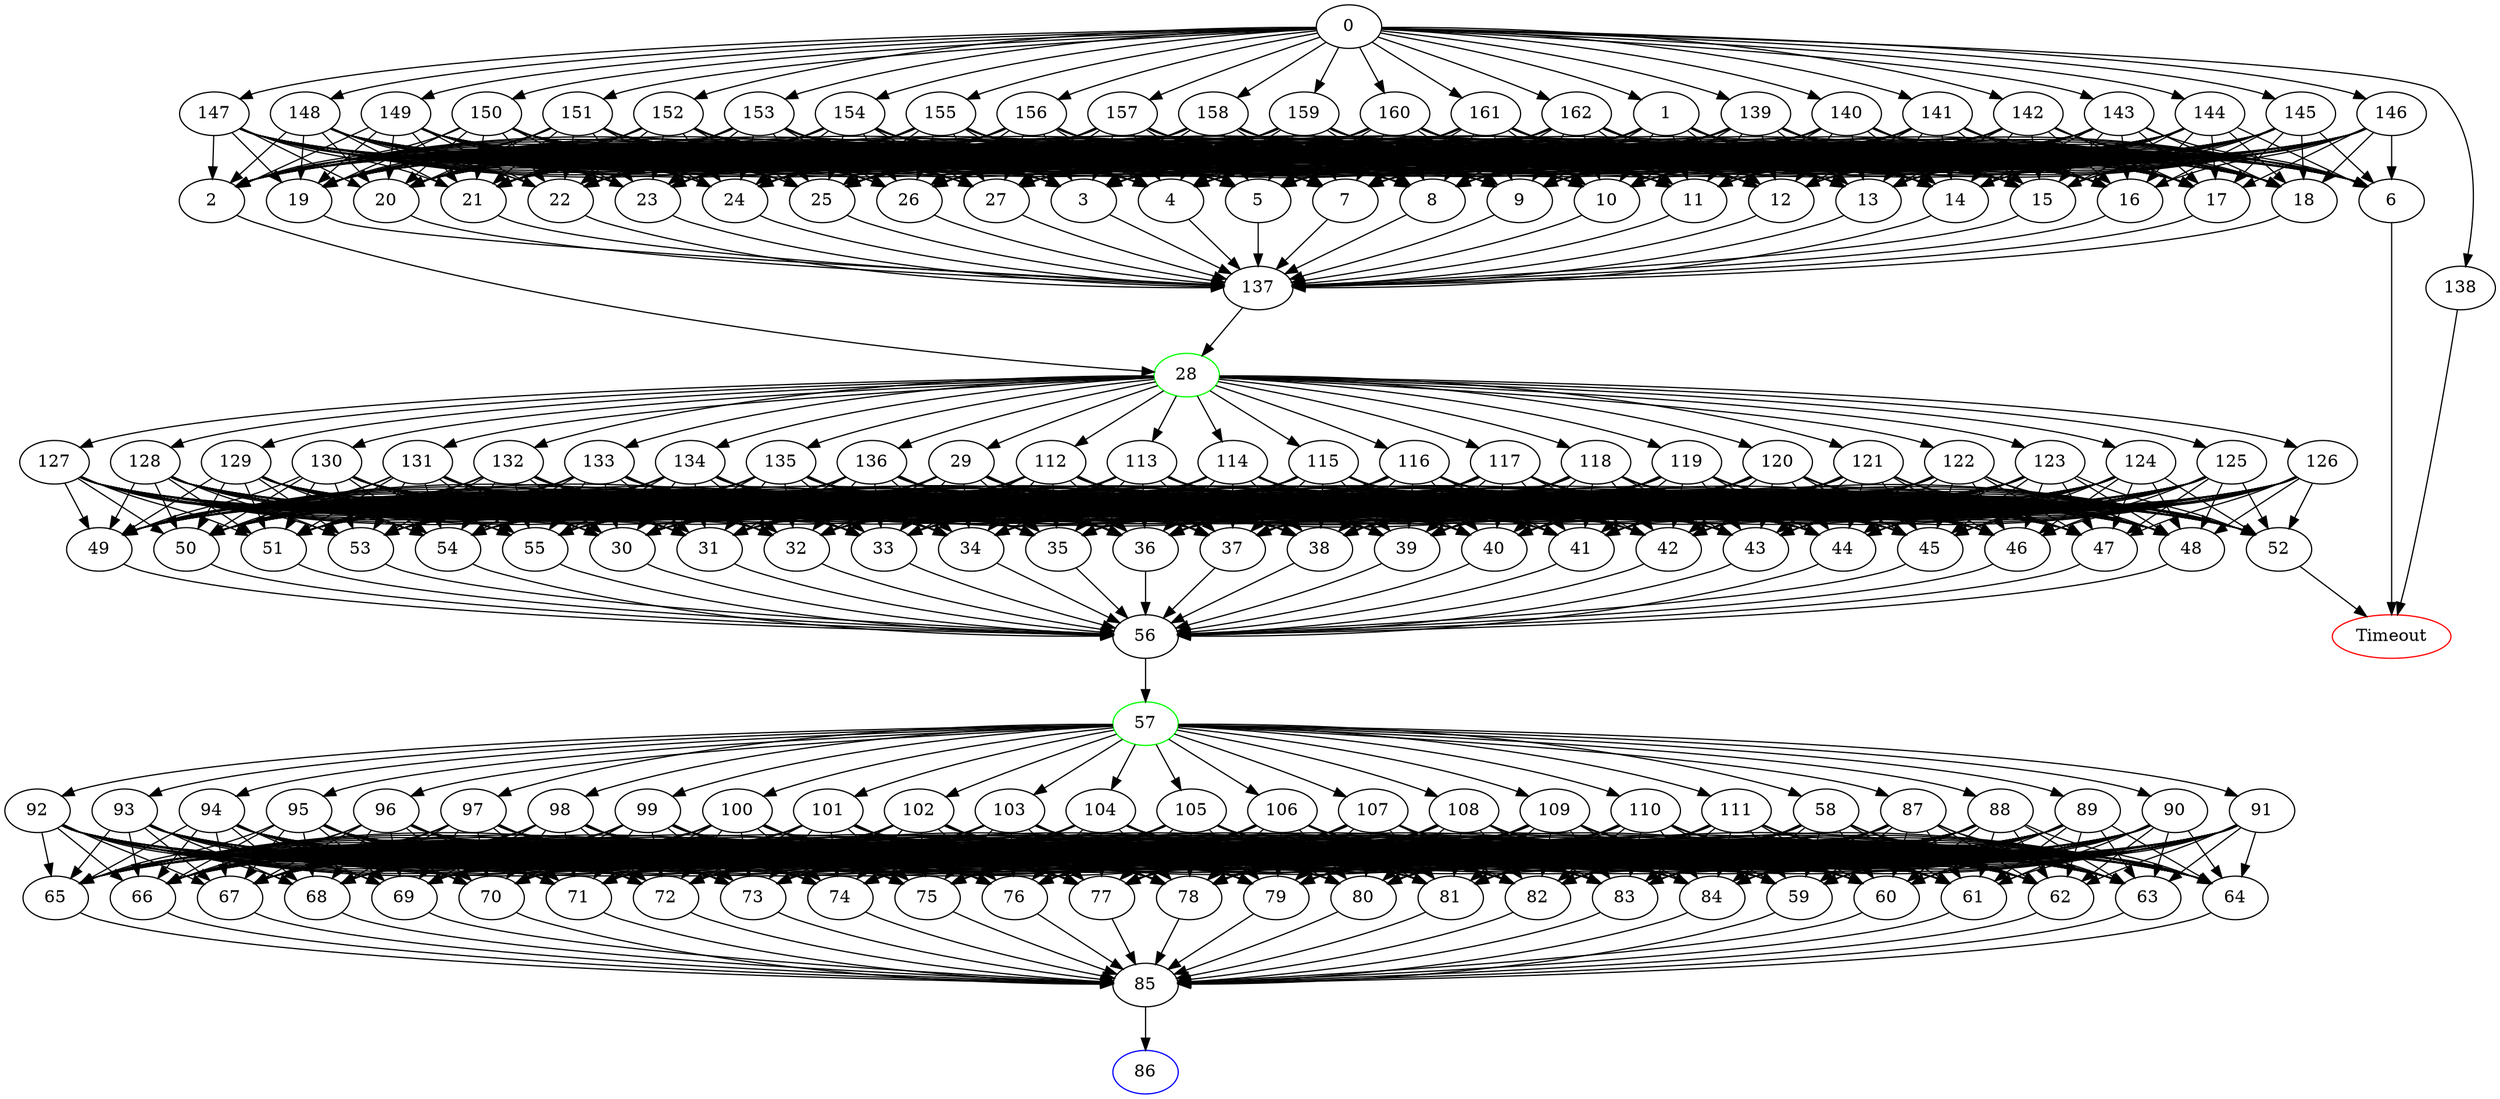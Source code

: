digraph G {
	0 -> 1;
	0 -> 138;
	0 -> 139;
	0 -> 140;
	0 -> 141;
	0 -> 142;
	0 -> 143;
	0 -> 144;
	0 -> 145;
	0 -> 146;
	0 -> 147;
	0 -> 148;
	0 -> 149;
	0 -> 150;
	0 -> 151;
	0 -> 152;
	0 -> 153;
	0 -> 154;
	0 -> 155;
	0 -> 156;
	0 -> 157;
	0 -> 158;
	0 -> 159;
	0 -> 160;
	0 -> 161;
	0 -> 162;
	1 -> 2;
	1 -> 3;
	1 -> 4;
	1 -> 5;
	1 -> 6;
	1 -> 7;
	1 -> 8;
	1 -> 9;
	1 -> 10;
	1 -> 11;
	1 -> 12;
	1 -> 13;
	1 -> 14;
	1 -> 15;
	1 -> 16;
	1 -> 17;
	1 -> 18;
	1 -> 19;
	1 -> 20;
	1 -> 21;
	1 -> 22;
	1 -> 23;
	1 -> 24;
	1 -> 25;
	1 -> 26;
	1 -> 27;
	2 -> "28";
28 [color=green];
	3 -> 137;
	4 -> 137;
	5 -> 137;
	6 -> "Timeout";
Timeout [color=red];
	7 -> 137;
	8 -> 137;
	9 -> 137;
	10 -> 137;
	11 -> 137;
	12 -> 137;
	13 -> 137;
	14 -> 137;
	15 -> 137;
	16 -> 137;
	17 -> 137;
	18 -> 137;
	19 -> 137;
	20 -> 137;
	21 -> 137;
	22 -> 137;
	23 -> 137;
	24 -> 137;
	25 -> 137;
	26 -> 137;
	27 -> 137;
	28 -> 29;
	28 -> 112;
	28 -> 113;
	28 -> 114;
	28 -> 115;
	28 -> 116;
	28 -> 117;
	28 -> 118;
	28 -> 119;
	28 -> 120;
	28 -> 121;
	28 -> 122;
	28 -> 123;
	28 -> 124;
	28 -> 125;
	28 -> 126;
	28 -> 127;
	28 -> 128;
	28 -> 129;
	28 -> 130;
	28 -> 131;
	28 -> 132;
	28 -> 133;
	28 -> 134;
	28 -> 135;
	28 -> 136;
	29 -> 30;
	29 -> 31;
	29 -> 32;
	29 -> 33;
	29 -> 34;
	29 -> 35;
	29 -> 36;
	29 -> 37;
	29 -> 38;
	29 -> 39;
	29 -> 40;
	29 -> 41;
	29 -> 42;
	29 -> 43;
	29 -> 44;
	29 -> 45;
	29 -> 46;
	29 -> 47;
	29 -> 48;
	29 -> 49;
	29 -> 50;
	29 -> 51;
	29 -> 52;
	29 -> 53;
	29 -> 54;
	29 -> 55;
	30 -> 56;
	31 -> 56;
	32 -> 56;
	33 -> 56;
	34 -> 56;
	35 -> 56;
	36 -> 56;
	37 -> 56;
	38 -> 56;
	39 -> 56;
	40 -> 56;
	41 -> 56;
	42 -> 56;
	43 -> 56;
	44 -> 56;
	45 -> 56;
	46 -> 56;
	47 -> 56;
	48 -> 56;
	49 -> 56;
	50 -> 56;
	51 -> 56;
	52 -> "Timeout";
Timeout [color=red];
	53 -> 56;
	54 -> 56;
	55 -> 56;
	56 -> "57";
57 [color=green];
	57 -> 58;
	57 -> 87;
	57 -> 88;
	57 -> 89;
	57 -> 90;
	57 -> 91;
	57 -> 92;
	57 -> 93;
	57 -> 94;
	57 -> 95;
	57 -> 96;
	57 -> 97;
	57 -> 98;
	57 -> 99;
	57 -> 100;
	57 -> 101;
	57 -> 102;
	57 -> 103;
	57 -> 104;
	57 -> 105;
	57 -> 106;
	57 -> 107;
	57 -> 108;
	57 -> 109;
	57 -> 110;
	57 -> 111;
	58 -> 59;
	58 -> 60;
	58 -> 61;
	58 -> 62;
	58 -> 63;
	58 -> 64;
	58 -> 65;
	58 -> 66;
	58 -> 67;
	58 -> 68;
	58 -> 69;
	58 -> 70;
	58 -> 71;
	58 -> 72;
	58 -> 73;
	58 -> 74;
	58 -> 75;
	58 -> 76;
	58 -> 77;
	58 -> 78;
	58 -> 79;
	58 -> 80;
	58 -> 81;
	58 -> 82;
	58 -> 83;
	58 -> 84;
	59 -> 85;
	60 -> 85;
	61 -> 85;
	62 -> 85;
	63 -> 85;
	64 -> 85;
	65 -> 85;
	66 -> 85;
	67 -> 85;
	68 -> 85;
	69 -> 85;
	70 -> 85;
	71 -> 85;
	72 -> 85;
	73 -> 85;
	74 -> 85;
	75 -> 85;
	76 -> 85;
	77 -> 85;
	78 -> 85;
	79 -> 85;
	80 -> 85;
	81 -> 85;
	82 -> 85;
	83 -> 85;
	84 -> 85;
	85 -> "86";
86 [color=blue];
	87 -> 59;
	87 -> 60;
	87 -> 61;
	87 -> 62;
	87 -> 63;
	87 -> 64;
	87 -> 65;
	87 -> 66;
	87 -> 67;
	87 -> 68;
	87 -> 69;
	87 -> 70;
	87 -> 71;
	87 -> 72;
	87 -> 73;
	87 -> 74;
	87 -> 75;
	87 -> 76;
	87 -> 77;
	87 -> 78;
	87 -> 79;
	87 -> 80;
	87 -> 81;
	87 -> 82;
	87 -> 83;
	87 -> 84;
	88 -> 59;
	88 -> 60;
	88 -> 61;
	88 -> 62;
	88 -> 63;
	88 -> 64;
	88 -> 65;
	88 -> 66;
	88 -> 67;
	88 -> 68;
	88 -> 69;
	88 -> 70;
	88 -> 71;
	88 -> 72;
	88 -> 73;
	88 -> 74;
	88 -> 75;
	88 -> 76;
	88 -> 77;
	88 -> 78;
	88 -> 79;
	88 -> 80;
	88 -> 81;
	88 -> 82;
	88 -> 83;
	88 -> 84;
	89 -> 59;
	89 -> 60;
	89 -> 61;
	89 -> 62;
	89 -> 63;
	89 -> 64;
	89 -> 65;
	89 -> 66;
	89 -> 67;
	89 -> 68;
	89 -> 69;
	89 -> 70;
	89 -> 71;
	89 -> 72;
	89 -> 73;
	89 -> 74;
	89 -> 75;
	89 -> 76;
	89 -> 77;
	89 -> 78;
	89 -> 79;
	89 -> 80;
	89 -> 81;
	89 -> 82;
	89 -> 83;
	89 -> 84;
	90 -> 59;
	90 -> 60;
	90 -> 61;
	90 -> 62;
	90 -> 63;
	90 -> 64;
	90 -> 65;
	90 -> 66;
	90 -> 67;
	90 -> 68;
	90 -> 69;
	90 -> 70;
	90 -> 71;
	90 -> 72;
	90 -> 73;
	90 -> 74;
	90 -> 75;
	90 -> 76;
	90 -> 77;
	90 -> 78;
	90 -> 79;
	90 -> 80;
	90 -> 81;
	90 -> 82;
	90 -> 83;
	90 -> 84;
	91 -> 59;
	91 -> 60;
	91 -> 61;
	91 -> 62;
	91 -> 63;
	91 -> 64;
	91 -> 65;
	91 -> 66;
	91 -> 67;
	91 -> 68;
	91 -> 69;
	91 -> 70;
	91 -> 71;
	91 -> 72;
	91 -> 73;
	91 -> 74;
	91 -> 75;
	91 -> 76;
	91 -> 77;
	91 -> 78;
	91 -> 79;
	91 -> 80;
	91 -> 81;
	91 -> 82;
	91 -> 83;
	91 -> 84;
	92 -> 59;
	92 -> 60;
	92 -> 61;
	92 -> 62;
	92 -> 63;
	92 -> 64;
	92 -> 65;
	92 -> 66;
	92 -> 67;
	92 -> 68;
	92 -> 69;
	92 -> 70;
	92 -> 71;
	92 -> 72;
	92 -> 73;
	92 -> 74;
	92 -> 75;
	92 -> 76;
	92 -> 77;
	92 -> 78;
	92 -> 79;
	92 -> 80;
	92 -> 81;
	92 -> 82;
	92 -> 83;
	92 -> 84;
	93 -> 59;
	93 -> 60;
	93 -> 61;
	93 -> 62;
	93 -> 63;
	93 -> 64;
	93 -> 65;
	93 -> 66;
	93 -> 67;
	93 -> 68;
	93 -> 69;
	93 -> 70;
	93 -> 71;
	93 -> 72;
	93 -> 73;
	93 -> 74;
	93 -> 75;
	93 -> 76;
	93 -> 77;
	93 -> 78;
	93 -> 79;
	93 -> 80;
	93 -> 81;
	93 -> 82;
	93 -> 83;
	93 -> 84;
	94 -> 59;
	94 -> 60;
	94 -> 61;
	94 -> 62;
	94 -> 63;
	94 -> 64;
	94 -> 65;
	94 -> 66;
	94 -> 67;
	94 -> 68;
	94 -> 69;
	94 -> 70;
	94 -> 71;
	94 -> 72;
	94 -> 73;
	94 -> 74;
	94 -> 75;
	94 -> 76;
	94 -> 77;
	94 -> 78;
	94 -> 79;
	94 -> 80;
	94 -> 81;
	94 -> 82;
	94 -> 83;
	94 -> 84;
	95 -> 59;
	95 -> 60;
	95 -> 61;
	95 -> 62;
	95 -> 63;
	95 -> 64;
	95 -> 65;
	95 -> 66;
	95 -> 67;
	95 -> 68;
	95 -> 69;
	95 -> 70;
	95 -> 71;
	95 -> 72;
	95 -> 73;
	95 -> 74;
	95 -> 75;
	95 -> 76;
	95 -> 77;
	95 -> 78;
	95 -> 79;
	95 -> 80;
	95 -> 81;
	95 -> 82;
	95 -> 83;
	95 -> 84;
	96 -> 59;
	96 -> 60;
	96 -> 61;
	96 -> 62;
	96 -> 63;
	96 -> 64;
	96 -> 65;
	96 -> 66;
	96 -> 67;
	96 -> 68;
	96 -> 69;
	96 -> 70;
	96 -> 71;
	96 -> 72;
	96 -> 73;
	96 -> 74;
	96 -> 75;
	96 -> 76;
	96 -> 77;
	96 -> 78;
	96 -> 79;
	96 -> 80;
	96 -> 81;
	96 -> 82;
	96 -> 83;
	96 -> 84;
	97 -> 59;
	97 -> 60;
	97 -> 61;
	97 -> 62;
	97 -> 63;
	97 -> 64;
	97 -> 65;
	97 -> 66;
	97 -> 67;
	97 -> 68;
	97 -> 69;
	97 -> 70;
	97 -> 71;
	97 -> 72;
	97 -> 73;
	97 -> 74;
	97 -> 75;
	97 -> 76;
	97 -> 77;
	97 -> 78;
	97 -> 79;
	97 -> 80;
	97 -> 81;
	97 -> 82;
	97 -> 83;
	97 -> 84;
	98 -> 59;
	98 -> 60;
	98 -> 61;
	98 -> 62;
	98 -> 63;
	98 -> 64;
	98 -> 65;
	98 -> 66;
	98 -> 67;
	98 -> 68;
	98 -> 69;
	98 -> 70;
	98 -> 71;
	98 -> 72;
	98 -> 73;
	98 -> 74;
	98 -> 75;
	98 -> 76;
	98 -> 77;
	98 -> 78;
	98 -> 79;
	98 -> 80;
	98 -> 81;
	98 -> 82;
	98 -> 83;
	98 -> 84;
	99 -> 59;
	99 -> 60;
	99 -> 61;
	99 -> 62;
	99 -> 63;
	99 -> 64;
	99 -> 65;
	99 -> 66;
	99 -> 67;
	99 -> 68;
	99 -> 69;
	99 -> 70;
	99 -> 71;
	99 -> 72;
	99 -> 73;
	99 -> 74;
	99 -> 75;
	99 -> 76;
	99 -> 77;
	99 -> 78;
	99 -> 79;
	99 -> 80;
	99 -> 81;
	99 -> 82;
	99 -> 83;
	99 -> 84;
	100 -> 59;
	100 -> 60;
	100 -> 61;
	100 -> 62;
	100 -> 63;
	100 -> 64;
	100 -> 65;
	100 -> 66;
	100 -> 67;
	100 -> 68;
	100 -> 69;
	100 -> 70;
	100 -> 71;
	100 -> 72;
	100 -> 73;
	100 -> 74;
	100 -> 75;
	100 -> 76;
	100 -> 77;
	100 -> 78;
	100 -> 79;
	100 -> 80;
	100 -> 81;
	100 -> 82;
	100 -> 83;
	100 -> 84;
	101 -> 59;
	101 -> 60;
	101 -> 61;
	101 -> 62;
	101 -> 63;
	101 -> 64;
	101 -> 65;
	101 -> 66;
	101 -> 67;
	101 -> 68;
	101 -> 69;
	101 -> 70;
	101 -> 71;
	101 -> 72;
	101 -> 73;
	101 -> 74;
	101 -> 75;
	101 -> 76;
	101 -> 77;
	101 -> 78;
	101 -> 79;
	101 -> 80;
	101 -> 81;
	101 -> 82;
	101 -> 83;
	101 -> 84;
	102 -> 59;
	102 -> 60;
	102 -> 61;
	102 -> 62;
	102 -> 63;
	102 -> 64;
	102 -> 65;
	102 -> 66;
	102 -> 67;
	102 -> 68;
	102 -> 69;
	102 -> 70;
	102 -> 71;
	102 -> 72;
	102 -> 73;
	102 -> 74;
	102 -> 75;
	102 -> 76;
	102 -> 77;
	102 -> 78;
	102 -> 79;
	102 -> 80;
	102 -> 81;
	102 -> 82;
	102 -> 83;
	102 -> 84;
	103 -> 59;
	103 -> 60;
	103 -> 61;
	103 -> 62;
	103 -> 63;
	103 -> 64;
	103 -> 65;
	103 -> 66;
	103 -> 67;
	103 -> 68;
	103 -> 69;
	103 -> 70;
	103 -> 71;
	103 -> 72;
	103 -> 73;
	103 -> 74;
	103 -> 75;
	103 -> 76;
	103 -> 77;
	103 -> 78;
	103 -> 79;
	103 -> 80;
	103 -> 81;
	103 -> 82;
	103 -> 83;
	103 -> 84;
	104 -> 59;
	104 -> 60;
	104 -> 61;
	104 -> 62;
	104 -> 63;
	104 -> 64;
	104 -> 65;
	104 -> 66;
	104 -> 67;
	104 -> 68;
	104 -> 69;
	104 -> 70;
	104 -> 71;
	104 -> 72;
	104 -> 73;
	104 -> 74;
	104 -> 75;
	104 -> 76;
	104 -> 77;
	104 -> 78;
	104 -> 79;
	104 -> 80;
	104 -> 81;
	104 -> 82;
	104 -> 83;
	104 -> 84;
	105 -> 59;
	105 -> 60;
	105 -> 61;
	105 -> 62;
	105 -> 63;
	105 -> 64;
	105 -> 65;
	105 -> 66;
	105 -> 67;
	105 -> 68;
	105 -> 69;
	105 -> 70;
	105 -> 71;
	105 -> 72;
	105 -> 73;
	105 -> 74;
	105 -> 75;
	105 -> 76;
	105 -> 77;
	105 -> 78;
	105 -> 79;
	105 -> 80;
	105 -> 81;
	105 -> 82;
	105 -> 83;
	105 -> 84;
	106 -> 59;
	106 -> 60;
	106 -> 61;
	106 -> 62;
	106 -> 63;
	106 -> 64;
	106 -> 65;
	106 -> 66;
	106 -> 67;
	106 -> 68;
	106 -> 69;
	106 -> 70;
	106 -> 71;
	106 -> 72;
	106 -> 73;
	106 -> 74;
	106 -> 75;
	106 -> 76;
	106 -> 77;
	106 -> 78;
	106 -> 79;
	106 -> 80;
	106 -> 81;
	106 -> 82;
	106 -> 83;
	106 -> 84;
	107 -> 59;
	107 -> 60;
	107 -> 61;
	107 -> 62;
	107 -> 63;
	107 -> 64;
	107 -> 65;
	107 -> 66;
	107 -> 67;
	107 -> 68;
	107 -> 69;
	107 -> 70;
	107 -> 71;
	107 -> 72;
	107 -> 73;
	107 -> 74;
	107 -> 75;
	107 -> 76;
	107 -> 77;
	107 -> 78;
	107 -> 79;
	107 -> 80;
	107 -> 81;
	107 -> 82;
	107 -> 83;
	107 -> 84;
	108 -> 59;
	108 -> 60;
	108 -> 61;
	108 -> 62;
	108 -> 63;
	108 -> 64;
	108 -> 65;
	108 -> 66;
	108 -> 67;
	108 -> 68;
	108 -> 69;
	108 -> 70;
	108 -> 71;
	108 -> 72;
	108 -> 73;
	108 -> 74;
	108 -> 75;
	108 -> 76;
	108 -> 77;
	108 -> 78;
	108 -> 79;
	108 -> 80;
	108 -> 81;
	108 -> 82;
	108 -> 83;
	108 -> 84;
	109 -> 59;
	109 -> 60;
	109 -> 61;
	109 -> 62;
	109 -> 63;
	109 -> 64;
	109 -> 65;
	109 -> 66;
	109 -> 67;
	109 -> 68;
	109 -> 69;
	109 -> 70;
	109 -> 71;
	109 -> 72;
	109 -> 73;
	109 -> 74;
	109 -> 75;
	109 -> 76;
	109 -> 77;
	109 -> 78;
	109 -> 79;
	109 -> 80;
	109 -> 81;
	109 -> 82;
	109 -> 83;
	109 -> 84;
	110 -> 59;
	110 -> 60;
	110 -> 61;
	110 -> 62;
	110 -> 63;
	110 -> 64;
	110 -> 65;
	110 -> 66;
	110 -> 67;
	110 -> 68;
	110 -> 69;
	110 -> 70;
	110 -> 71;
	110 -> 72;
	110 -> 73;
	110 -> 74;
	110 -> 75;
	110 -> 76;
	110 -> 77;
	110 -> 78;
	110 -> 79;
	110 -> 80;
	110 -> 81;
	110 -> 82;
	110 -> 83;
	110 -> 84;
	111 -> 59;
	111 -> 60;
	111 -> 61;
	111 -> 62;
	111 -> 63;
	111 -> 64;
	111 -> 65;
	111 -> 66;
	111 -> 67;
	111 -> 68;
	111 -> 69;
	111 -> 70;
	111 -> 71;
	111 -> 72;
	111 -> 73;
	111 -> 74;
	111 -> 75;
	111 -> 76;
	111 -> 77;
	111 -> 78;
	111 -> 79;
	111 -> 80;
	111 -> 81;
	111 -> 82;
	111 -> 83;
	111 -> 84;
	112 -> 30;
	112 -> 31;
	112 -> 32;
	112 -> 33;
	112 -> 34;
	112 -> 35;
	112 -> 36;
	112 -> 37;
	112 -> 38;
	112 -> 39;
	112 -> 40;
	112 -> 41;
	112 -> 42;
	112 -> 43;
	112 -> 44;
	112 -> 45;
	112 -> 46;
	112 -> 47;
	112 -> 48;
	112 -> 49;
	112 -> 50;
	112 -> 51;
	112 -> 52;
	112 -> 53;
	112 -> 54;
	112 -> 55;
	113 -> 30;
	113 -> 31;
	113 -> 32;
	113 -> 33;
	113 -> 34;
	113 -> 35;
	113 -> 36;
	113 -> 37;
	113 -> 38;
	113 -> 39;
	113 -> 40;
	113 -> 41;
	113 -> 42;
	113 -> 43;
	113 -> 44;
	113 -> 45;
	113 -> 46;
	113 -> 47;
	113 -> 48;
	113 -> 49;
	113 -> 50;
	113 -> 51;
	113 -> 52;
	113 -> 53;
	113 -> 54;
	113 -> 55;
	114 -> 30;
	114 -> 31;
	114 -> 32;
	114 -> 33;
	114 -> 34;
	114 -> 35;
	114 -> 36;
	114 -> 37;
	114 -> 38;
	114 -> 39;
	114 -> 40;
	114 -> 41;
	114 -> 42;
	114 -> 43;
	114 -> 44;
	114 -> 45;
	114 -> 46;
	114 -> 47;
	114 -> 48;
	114 -> 49;
	114 -> 50;
	114 -> 51;
	114 -> 52;
	114 -> 53;
	114 -> 54;
	114 -> 55;
	115 -> 30;
	115 -> 31;
	115 -> 32;
	115 -> 33;
	115 -> 34;
	115 -> 35;
	115 -> 36;
	115 -> 37;
	115 -> 38;
	115 -> 39;
	115 -> 40;
	115 -> 41;
	115 -> 42;
	115 -> 43;
	115 -> 44;
	115 -> 45;
	115 -> 46;
	115 -> 47;
	115 -> 48;
	115 -> 49;
	115 -> 50;
	115 -> 51;
	115 -> 52;
	115 -> 53;
	115 -> 54;
	115 -> 55;
	116 -> 30;
	116 -> 31;
	116 -> 32;
	116 -> 33;
	116 -> 34;
	116 -> 35;
	116 -> 36;
	116 -> 37;
	116 -> 38;
	116 -> 39;
	116 -> 40;
	116 -> 41;
	116 -> 42;
	116 -> 43;
	116 -> 44;
	116 -> 45;
	116 -> 46;
	116 -> 47;
	116 -> 48;
	116 -> 49;
	116 -> 50;
	116 -> 51;
	116 -> 52;
	116 -> 53;
	116 -> 54;
	116 -> 55;
	117 -> 30;
	117 -> 31;
	117 -> 32;
	117 -> 33;
	117 -> 34;
	117 -> 35;
	117 -> 36;
	117 -> 37;
	117 -> 38;
	117 -> 39;
	117 -> 40;
	117 -> 41;
	117 -> 42;
	117 -> 43;
	117 -> 44;
	117 -> 45;
	117 -> 46;
	117 -> 47;
	117 -> 48;
	117 -> 49;
	117 -> 50;
	117 -> 51;
	117 -> 52;
	117 -> 53;
	117 -> 54;
	117 -> 55;
	118 -> 30;
	118 -> 31;
	118 -> 32;
	118 -> 33;
	118 -> 34;
	118 -> 35;
	118 -> 36;
	118 -> 37;
	118 -> 38;
	118 -> 39;
	118 -> 40;
	118 -> 41;
	118 -> 42;
	118 -> 43;
	118 -> 44;
	118 -> 45;
	118 -> 46;
	118 -> 47;
	118 -> 48;
	118 -> 49;
	118 -> 50;
	118 -> 51;
	118 -> 52;
	118 -> 53;
	118 -> 54;
	118 -> 55;
	119 -> 30;
	119 -> 31;
	119 -> 32;
	119 -> 33;
	119 -> 34;
	119 -> 35;
	119 -> 36;
	119 -> 37;
	119 -> 38;
	119 -> 39;
	119 -> 40;
	119 -> 41;
	119 -> 42;
	119 -> 43;
	119 -> 44;
	119 -> 45;
	119 -> 46;
	119 -> 47;
	119 -> 48;
	119 -> 49;
	119 -> 50;
	119 -> 51;
	119 -> 52;
	119 -> 53;
	119 -> 54;
	119 -> 55;
	120 -> 30;
	120 -> 31;
	120 -> 32;
	120 -> 33;
	120 -> 34;
	120 -> 35;
	120 -> 36;
	120 -> 37;
	120 -> 38;
	120 -> 39;
	120 -> 40;
	120 -> 41;
	120 -> 42;
	120 -> 43;
	120 -> 44;
	120 -> 45;
	120 -> 46;
	120 -> 47;
	120 -> 48;
	120 -> 49;
	120 -> 50;
	120 -> 51;
	120 -> 52;
	120 -> 53;
	120 -> 54;
	120 -> 55;
	121 -> 30;
	121 -> 31;
	121 -> 32;
	121 -> 33;
	121 -> 34;
	121 -> 35;
	121 -> 36;
	121 -> 37;
	121 -> 38;
	121 -> 39;
	121 -> 40;
	121 -> 41;
	121 -> 42;
	121 -> 43;
	121 -> 44;
	121 -> 45;
	121 -> 46;
	121 -> 47;
	121 -> 48;
	121 -> 49;
	121 -> 50;
	121 -> 51;
	121 -> 52;
	121 -> 53;
	121 -> 54;
	121 -> 55;
	122 -> 30;
	122 -> 31;
	122 -> 32;
	122 -> 33;
	122 -> 34;
	122 -> 35;
	122 -> 36;
	122 -> 37;
	122 -> 38;
	122 -> 39;
	122 -> 40;
	122 -> 41;
	122 -> 42;
	122 -> 43;
	122 -> 44;
	122 -> 45;
	122 -> 46;
	122 -> 47;
	122 -> 48;
	122 -> 49;
	122 -> 50;
	122 -> 51;
	122 -> 52;
	122 -> 53;
	122 -> 54;
	122 -> 55;
	123 -> 30;
	123 -> 31;
	123 -> 32;
	123 -> 33;
	123 -> 34;
	123 -> 35;
	123 -> 36;
	123 -> 37;
	123 -> 38;
	123 -> 39;
	123 -> 40;
	123 -> 41;
	123 -> 42;
	123 -> 43;
	123 -> 44;
	123 -> 45;
	123 -> 46;
	123 -> 47;
	123 -> 48;
	123 -> 49;
	123 -> 50;
	123 -> 51;
	123 -> 52;
	123 -> 53;
	123 -> 54;
	123 -> 55;
	124 -> 30;
	124 -> 31;
	124 -> 32;
	124 -> 33;
	124 -> 34;
	124 -> 35;
	124 -> 36;
	124 -> 37;
	124 -> 38;
	124 -> 39;
	124 -> 40;
	124 -> 41;
	124 -> 42;
	124 -> 43;
	124 -> 44;
	124 -> 45;
	124 -> 46;
	124 -> 47;
	124 -> 48;
	124 -> 49;
	124 -> 50;
	124 -> 51;
	124 -> 52;
	124 -> 53;
	124 -> 54;
	124 -> 55;
	125 -> 30;
	125 -> 31;
	125 -> 32;
	125 -> 33;
	125 -> 34;
	125 -> 35;
	125 -> 36;
	125 -> 37;
	125 -> 38;
	125 -> 39;
	125 -> 40;
	125 -> 41;
	125 -> 42;
	125 -> 43;
	125 -> 44;
	125 -> 45;
	125 -> 46;
	125 -> 47;
	125 -> 48;
	125 -> 49;
	125 -> 50;
	125 -> 51;
	125 -> 52;
	125 -> 53;
	125 -> 54;
	125 -> 55;
	126 -> 30;
	126 -> 31;
	126 -> 32;
	126 -> 33;
	126 -> 34;
	126 -> 35;
	126 -> 36;
	126 -> 37;
	126 -> 38;
	126 -> 39;
	126 -> 40;
	126 -> 41;
	126 -> 42;
	126 -> 43;
	126 -> 44;
	126 -> 45;
	126 -> 46;
	126 -> 47;
	126 -> 48;
	126 -> 49;
	126 -> 50;
	126 -> 51;
	126 -> 52;
	126 -> 53;
	126 -> 54;
	126 -> 55;
	127 -> 30;
	127 -> 31;
	127 -> 32;
	127 -> 33;
	127 -> 34;
	127 -> 35;
	127 -> 36;
	127 -> 37;
	127 -> 38;
	127 -> 39;
	127 -> 40;
	127 -> 41;
	127 -> 42;
	127 -> 43;
	127 -> 44;
	127 -> 45;
	127 -> 46;
	127 -> 47;
	127 -> 48;
	127 -> 49;
	127 -> 50;
	127 -> 51;
	127 -> 52;
	127 -> 53;
	127 -> 54;
	127 -> 55;
	128 -> 30;
	128 -> 31;
	128 -> 32;
	128 -> 33;
	128 -> 34;
	128 -> 35;
	128 -> 36;
	128 -> 37;
	128 -> 38;
	128 -> 39;
	128 -> 40;
	128 -> 41;
	128 -> 42;
	128 -> 43;
	128 -> 44;
	128 -> 45;
	128 -> 46;
	128 -> 47;
	128 -> 48;
	128 -> 49;
	128 -> 50;
	128 -> 51;
	128 -> 52;
	128 -> 53;
	128 -> 54;
	128 -> 55;
	129 -> 30;
	129 -> 31;
	129 -> 32;
	129 -> 33;
	129 -> 34;
	129 -> 35;
	129 -> 36;
	129 -> 37;
	129 -> 38;
	129 -> 39;
	129 -> 40;
	129 -> 41;
	129 -> 42;
	129 -> 43;
	129 -> 44;
	129 -> 45;
	129 -> 46;
	129 -> 47;
	129 -> 48;
	129 -> 49;
	129 -> 50;
	129 -> 51;
	129 -> 52;
	129 -> 53;
	129 -> 54;
	129 -> 55;
	130 -> 30;
	130 -> 31;
	130 -> 32;
	130 -> 33;
	130 -> 34;
	130 -> 35;
	130 -> 36;
	130 -> 37;
	130 -> 38;
	130 -> 39;
	130 -> 40;
	130 -> 41;
	130 -> 42;
	130 -> 43;
	130 -> 44;
	130 -> 45;
	130 -> 46;
	130 -> 47;
	130 -> 48;
	130 -> 49;
	130 -> 50;
	130 -> 51;
	130 -> 52;
	130 -> 53;
	130 -> 54;
	130 -> 55;
	131 -> 30;
	131 -> 31;
	131 -> 32;
	131 -> 33;
	131 -> 34;
	131 -> 35;
	131 -> 36;
	131 -> 37;
	131 -> 38;
	131 -> 39;
	131 -> 40;
	131 -> 41;
	131 -> 42;
	131 -> 43;
	131 -> 44;
	131 -> 45;
	131 -> 46;
	131 -> 47;
	131 -> 48;
	131 -> 49;
	131 -> 50;
	131 -> 51;
	131 -> 52;
	131 -> 53;
	131 -> 54;
	131 -> 55;
	132 -> 30;
	132 -> 31;
	132 -> 32;
	132 -> 33;
	132 -> 34;
	132 -> 35;
	132 -> 36;
	132 -> 37;
	132 -> 38;
	132 -> 39;
	132 -> 40;
	132 -> 41;
	132 -> 42;
	132 -> 43;
	132 -> 44;
	132 -> 45;
	132 -> 46;
	132 -> 47;
	132 -> 48;
	132 -> 49;
	132 -> 50;
	132 -> 51;
	132 -> 52;
	132 -> 53;
	132 -> 54;
	132 -> 55;
	133 -> 30;
	133 -> 31;
	133 -> 32;
	133 -> 33;
	133 -> 34;
	133 -> 35;
	133 -> 36;
	133 -> 37;
	133 -> 38;
	133 -> 39;
	133 -> 40;
	133 -> 41;
	133 -> 42;
	133 -> 43;
	133 -> 44;
	133 -> 45;
	133 -> 46;
	133 -> 47;
	133 -> 48;
	133 -> 49;
	133 -> 50;
	133 -> 51;
	133 -> 52;
	133 -> 53;
	133 -> 54;
	133 -> 55;
	134 -> 30;
	134 -> 31;
	134 -> 32;
	134 -> 33;
	134 -> 34;
	134 -> 35;
	134 -> 36;
	134 -> 37;
	134 -> 38;
	134 -> 39;
	134 -> 40;
	134 -> 41;
	134 -> 42;
	134 -> 43;
	134 -> 44;
	134 -> 45;
	134 -> 46;
	134 -> 47;
	134 -> 48;
	134 -> 49;
	134 -> 50;
	134 -> 51;
	134 -> 52;
	134 -> 53;
	134 -> 54;
	134 -> 55;
	135 -> 30;
	135 -> 31;
	135 -> 32;
	135 -> 33;
	135 -> 34;
	135 -> 35;
	135 -> 36;
	135 -> 37;
	135 -> 38;
	135 -> 39;
	135 -> 40;
	135 -> 41;
	135 -> 42;
	135 -> 43;
	135 -> 44;
	135 -> 45;
	135 -> 46;
	135 -> 47;
	135 -> 48;
	135 -> 49;
	135 -> 50;
	135 -> 51;
	135 -> 52;
	135 -> 53;
	135 -> 54;
	135 -> 55;
	136 -> 30;
	136 -> 31;
	136 -> 32;
	136 -> 33;
	136 -> 34;
	136 -> 35;
	136 -> 36;
	136 -> 37;
	136 -> 38;
	136 -> 39;
	136 -> 40;
	136 -> 41;
	136 -> 42;
	136 -> 43;
	136 -> 44;
	136 -> 45;
	136 -> 46;
	136 -> 47;
	136 -> 48;
	136 -> 49;
	136 -> 50;
	136 -> 51;
	136 -> 52;
	136 -> 53;
	136 -> 54;
	136 -> 55;
	137 -> "28";
28 [color=green];
	138 -> "Timeout";
Timeout [color=red];
	139 -> 2;
	139 -> 3;
	139 -> 4;
	139 -> 5;
	139 -> 6;
	139 -> 7;
	139 -> 8;
	139 -> 9;
	139 -> 10;
	139 -> 11;
	139 -> 12;
	139 -> 13;
	139 -> 14;
	139 -> 15;
	139 -> 16;
	139 -> 17;
	139 -> 18;
	139 -> 19;
	139 -> 20;
	139 -> 21;
	139 -> 22;
	139 -> 23;
	139 -> 24;
	139 -> 25;
	139 -> 26;
	139 -> 27;
	140 -> 2;
	140 -> 3;
	140 -> 4;
	140 -> 5;
	140 -> 6;
	140 -> 7;
	140 -> 8;
	140 -> 9;
	140 -> 10;
	140 -> 11;
	140 -> 12;
	140 -> 13;
	140 -> 14;
	140 -> 15;
	140 -> 16;
	140 -> 17;
	140 -> 18;
	140 -> 19;
	140 -> 20;
	140 -> 21;
	140 -> 22;
	140 -> 23;
	140 -> 24;
	140 -> 25;
	140 -> 26;
	140 -> 27;
	141 -> 2;
	141 -> 3;
	141 -> 4;
	141 -> 5;
	141 -> 6;
	141 -> 7;
	141 -> 8;
	141 -> 9;
	141 -> 10;
	141 -> 11;
	141 -> 12;
	141 -> 13;
	141 -> 14;
	141 -> 15;
	141 -> 16;
	141 -> 17;
	141 -> 18;
	141 -> 19;
	141 -> 20;
	141 -> 21;
	141 -> 22;
	141 -> 23;
	141 -> 24;
	141 -> 25;
	141 -> 26;
	141 -> 27;
	142 -> 2;
	142 -> 3;
	142 -> 4;
	142 -> 5;
	142 -> 6;
	142 -> 7;
	142 -> 8;
	142 -> 9;
	142 -> 10;
	142 -> 11;
	142 -> 12;
	142 -> 13;
	142 -> 14;
	142 -> 15;
	142 -> 16;
	142 -> 17;
	142 -> 18;
	142 -> 19;
	142 -> 20;
	142 -> 21;
	142 -> 22;
	142 -> 23;
	142 -> 24;
	142 -> 25;
	142 -> 26;
	142 -> 27;
	143 -> 2;
	143 -> 3;
	143 -> 4;
	143 -> 5;
	143 -> 6;
	143 -> 7;
	143 -> 8;
	143 -> 9;
	143 -> 10;
	143 -> 11;
	143 -> 12;
	143 -> 13;
	143 -> 14;
	143 -> 15;
	143 -> 16;
	143 -> 17;
	143 -> 18;
	143 -> 19;
	143 -> 20;
	143 -> 21;
	143 -> 22;
	143 -> 23;
	143 -> 24;
	143 -> 25;
	143 -> 26;
	143 -> 27;
	144 -> 2;
	144 -> 3;
	144 -> 4;
	144 -> 5;
	144 -> 6;
	144 -> 7;
	144 -> 8;
	144 -> 9;
	144 -> 10;
	144 -> 11;
	144 -> 12;
	144 -> 13;
	144 -> 14;
	144 -> 15;
	144 -> 16;
	144 -> 17;
	144 -> 18;
	144 -> 19;
	144 -> 20;
	144 -> 21;
	144 -> 22;
	144 -> 23;
	144 -> 24;
	144 -> 25;
	144 -> 26;
	144 -> 27;
	145 -> 2;
	145 -> 3;
	145 -> 4;
	145 -> 5;
	145 -> 6;
	145 -> 7;
	145 -> 8;
	145 -> 9;
	145 -> 10;
	145 -> 11;
	145 -> 12;
	145 -> 13;
	145 -> 14;
	145 -> 15;
	145 -> 16;
	145 -> 17;
	145 -> 18;
	145 -> 19;
	145 -> 20;
	145 -> 21;
	145 -> 22;
	145 -> 23;
	145 -> 24;
	145 -> 25;
	145 -> 26;
	145 -> 27;
	146 -> 2;
	146 -> 3;
	146 -> 4;
	146 -> 5;
	146 -> 6;
	146 -> 7;
	146 -> 8;
	146 -> 9;
	146 -> 10;
	146 -> 11;
	146 -> 12;
	146 -> 13;
	146 -> 14;
	146 -> 15;
	146 -> 16;
	146 -> 17;
	146 -> 18;
	146 -> 19;
	146 -> 20;
	146 -> 21;
	146 -> 22;
	146 -> 23;
	146 -> 24;
	146 -> 25;
	146 -> 26;
	146 -> 27;
	147 -> 2;
	147 -> 3;
	147 -> 4;
	147 -> 5;
	147 -> 6;
	147 -> 7;
	147 -> 8;
	147 -> 9;
	147 -> 10;
	147 -> 11;
	147 -> 12;
	147 -> 13;
	147 -> 14;
	147 -> 15;
	147 -> 16;
	147 -> 17;
	147 -> 18;
	147 -> 19;
	147 -> 20;
	147 -> 21;
	147 -> 22;
	147 -> 23;
	147 -> 24;
	147 -> 25;
	147 -> 26;
	147 -> 27;
	148 -> 2;
	148 -> 3;
	148 -> 4;
	148 -> 5;
	148 -> 6;
	148 -> 7;
	148 -> 8;
	148 -> 9;
	148 -> 10;
	148 -> 11;
	148 -> 12;
	148 -> 13;
	148 -> 14;
	148 -> 15;
	148 -> 16;
	148 -> 17;
	148 -> 18;
	148 -> 19;
	148 -> 20;
	148 -> 21;
	148 -> 22;
	148 -> 23;
	148 -> 24;
	148 -> 25;
	148 -> 26;
	148 -> 27;
	149 -> 2;
	149 -> 3;
	149 -> 4;
	149 -> 5;
	149 -> 6;
	149 -> 7;
	149 -> 8;
	149 -> 9;
	149 -> 10;
	149 -> 11;
	149 -> 12;
	149 -> 13;
	149 -> 14;
	149 -> 15;
	149 -> 16;
	149 -> 17;
	149 -> 18;
	149 -> 19;
	149 -> 20;
	149 -> 21;
	149 -> 22;
	149 -> 23;
	149 -> 24;
	149 -> 25;
	149 -> 26;
	149 -> 27;
	150 -> 2;
	150 -> 3;
	150 -> 4;
	150 -> 5;
	150 -> 6;
	150 -> 7;
	150 -> 8;
	150 -> 9;
	150 -> 10;
	150 -> 11;
	150 -> 12;
	150 -> 13;
	150 -> 14;
	150 -> 15;
	150 -> 16;
	150 -> 17;
	150 -> 18;
	150 -> 19;
	150 -> 20;
	150 -> 21;
	150 -> 22;
	150 -> 23;
	150 -> 24;
	150 -> 25;
	150 -> 26;
	150 -> 27;
	151 -> 2;
	151 -> 3;
	151 -> 4;
	151 -> 5;
	151 -> 6;
	151 -> 7;
	151 -> 8;
	151 -> 9;
	151 -> 10;
	151 -> 11;
	151 -> 12;
	151 -> 13;
	151 -> 14;
	151 -> 15;
	151 -> 16;
	151 -> 17;
	151 -> 18;
	151 -> 19;
	151 -> 20;
	151 -> 21;
	151 -> 22;
	151 -> 23;
	151 -> 24;
	151 -> 25;
	151 -> 26;
	151 -> 27;
	152 -> 2;
	152 -> 3;
	152 -> 4;
	152 -> 5;
	152 -> 6;
	152 -> 7;
	152 -> 8;
	152 -> 9;
	152 -> 10;
	152 -> 11;
	152 -> 12;
	152 -> 13;
	152 -> 14;
	152 -> 15;
	152 -> 16;
	152 -> 17;
	152 -> 18;
	152 -> 19;
	152 -> 20;
	152 -> 21;
	152 -> 22;
	152 -> 23;
	152 -> 24;
	152 -> 25;
	152 -> 26;
	152 -> 27;
	153 -> 2;
	153 -> 3;
	153 -> 4;
	153 -> 5;
	153 -> 6;
	153 -> 7;
	153 -> 8;
	153 -> 9;
	153 -> 10;
	153 -> 11;
	153 -> 12;
	153 -> 13;
	153 -> 14;
	153 -> 15;
	153 -> 16;
	153 -> 17;
	153 -> 18;
	153 -> 19;
	153 -> 20;
	153 -> 21;
	153 -> 22;
	153 -> 23;
	153 -> 24;
	153 -> 25;
	153 -> 26;
	153 -> 27;
	154 -> 2;
	154 -> 3;
	154 -> 4;
	154 -> 5;
	154 -> 6;
	154 -> 7;
	154 -> 8;
	154 -> 9;
	154 -> 10;
	154 -> 11;
	154 -> 12;
	154 -> 13;
	154 -> 14;
	154 -> 15;
	154 -> 16;
	154 -> 17;
	154 -> 18;
	154 -> 19;
	154 -> 20;
	154 -> 21;
	154 -> 22;
	154 -> 23;
	154 -> 24;
	154 -> 25;
	154 -> 26;
	154 -> 27;
	155 -> 2;
	155 -> 3;
	155 -> 4;
	155 -> 5;
	155 -> 6;
	155 -> 7;
	155 -> 8;
	155 -> 9;
	155 -> 10;
	155 -> 11;
	155 -> 12;
	155 -> 13;
	155 -> 14;
	155 -> 15;
	155 -> 16;
	155 -> 17;
	155 -> 18;
	155 -> 19;
	155 -> 20;
	155 -> 21;
	155 -> 22;
	155 -> 23;
	155 -> 24;
	155 -> 25;
	155 -> 26;
	155 -> 27;
	156 -> 2;
	156 -> 3;
	156 -> 4;
	156 -> 5;
	156 -> 6;
	156 -> 7;
	156 -> 8;
	156 -> 9;
	156 -> 10;
	156 -> 11;
	156 -> 12;
	156 -> 13;
	156 -> 14;
	156 -> 15;
	156 -> 16;
	156 -> 17;
	156 -> 18;
	156 -> 19;
	156 -> 20;
	156 -> 21;
	156 -> 22;
	156 -> 23;
	156 -> 24;
	156 -> 25;
	156 -> 26;
	156 -> 27;
	157 -> 2;
	157 -> 3;
	157 -> 4;
	157 -> 5;
	157 -> 6;
	157 -> 7;
	157 -> 8;
	157 -> 9;
	157 -> 10;
	157 -> 11;
	157 -> 12;
	157 -> 13;
	157 -> 14;
	157 -> 15;
	157 -> 16;
	157 -> 17;
	157 -> 18;
	157 -> 19;
	157 -> 20;
	157 -> 21;
	157 -> 22;
	157 -> 23;
	157 -> 24;
	157 -> 25;
	157 -> 26;
	157 -> 27;
	158 -> 2;
	158 -> 3;
	158 -> 4;
	158 -> 5;
	158 -> 6;
	158 -> 7;
	158 -> 8;
	158 -> 9;
	158 -> 10;
	158 -> 11;
	158 -> 12;
	158 -> 13;
	158 -> 14;
	158 -> 15;
	158 -> 16;
	158 -> 17;
	158 -> 18;
	158 -> 19;
	158 -> 20;
	158 -> 21;
	158 -> 22;
	158 -> 23;
	158 -> 24;
	158 -> 25;
	158 -> 26;
	158 -> 27;
	159 -> 2;
	159 -> 3;
	159 -> 4;
	159 -> 5;
	159 -> 6;
	159 -> 7;
	159 -> 8;
	159 -> 9;
	159 -> 10;
	159 -> 11;
	159 -> 12;
	159 -> 13;
	159 -> 14;
	159 -> 15;
	159 -> 16;
	159 -> 17;
	159 -> 18;
	159 -> 19;
	159 -> 20;
	159 -> 21;
	159 -> 22;
	159 -> 23;
	159 -> 24;
	159 -> 25;
	159 -> 26;
	159 -> 27;
	160 -> 2;
	160 -> 3;
	160 -> 4;
	160 -> 5;
	160 -> 6;
	160 -> 7;
	160 -> 8;
	160 -> 9;
	160 -> 10;
	160 -> 11;
	160 -> 12;
	160 -> 13;
	160 -> 14;
	160 -> 15;
	160 -> 16;
	160 -> 17;
	160 -> 18;
	160 -> 19;
	160 -> 20;
	160 -> 21;
	160 -> 22;
	160 -> 23;
	160 -> 24;
	160 -> 25;
	160 -> 26;
	160 -> 27;
	161 -> 2;
	161 -> 3;
	161 -> 4;
	161 -> 5;
	161 -> 6;
	161 -> 7;
	161 -> 8;
	161 -> 9;
	161 -> 10;
	161 -> 11;
	161 -> 12;
	161 -> 13;
	161 -> 14;
	161 -> 15;
	161 -> 16;
	161 -> 17;
	161 -> 18;
	161 -> 19;
	161 -> 20;
	161 -> 21;
	161 -> 22;
	161 -> 23;
	161 -> 24;
	161 -> 25;
	161 -> 26;
	161 -> 27;
	162 -> 2;
	162 -> 3;
	162 -> 4;
	162 -> 5;
	162 -> 6;
	162 -> 7;
	162 -> 8;
	162 -> 9;
	162 -> 10;
	162 -> 11;
	162 -> 12;
	162 -> 13;
	162 -> 14;
	162 -> 15;
	162 -> 16;
	162 -> 17;
	162 -> 18;
	162 -> 19;
	162 -> 20;
	162 -> 21;
	162 -> 22;
	162 -> 23;
	162 -> 24;
	162 -> 25;
	162 -> 26;
	162 -> 27;
}